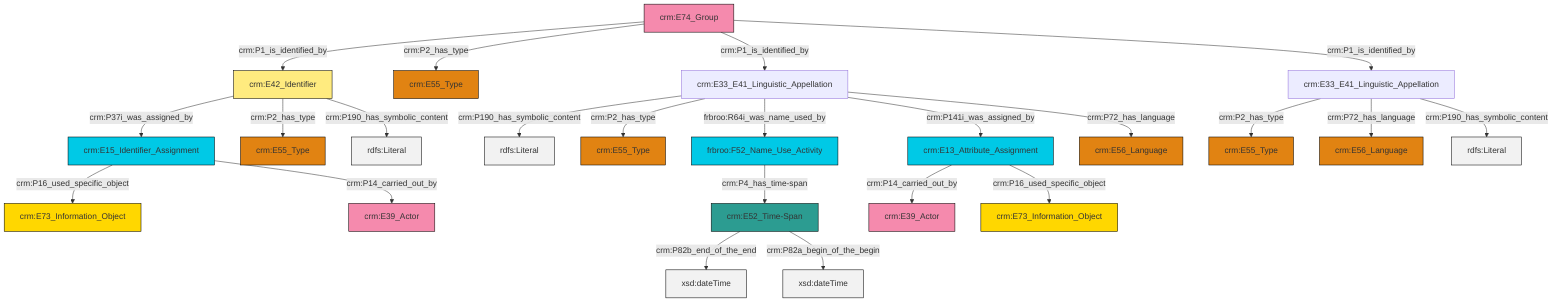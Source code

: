 graph TD
classDef Literal fill:#f2f2f2,stroke:#000000;
classDef CRM_Entity fill:#FFFFFF,stroke:#000000;
classDef Temporal_Entity fill:#00C9E6, stroke:#000000;
classDef Type fill:#E18312, stroke:#000000;
classDef Time-Span fill:#2C9C91, stroke:#000000;
classDef Appellation fill:#FFEB7F, stroke:#000000;
classDef Place fill:#008836, stroke:#000000;
classDef Persistent_Item fill:#B266B2, stroke:#000000;
classDef Conceptual_Object fill:#FFD700, stroke:#000000;
classDef Physical_Thing fill:#D2B48C, stroke:#000000;
classDef Actor fill:#f58aad, stroke:#000000;
classDef PC_Classes fill:#4ce600, stroke:#000000;
classDef Multi fill:#cccccc,stroke:#000000;

2["crm:E15_Identifier_Assignment"]:::Temporal_Entity -->|crm:P16_used_specific_object| 3["crm:E73_Information_Object"]:::Conceptual_Object
7["frbroo:F52_Name_Use_Activity"]:::Temporal_Entity -->|crm:P4_has_time-span| 8["crm:E52_Time-Span"]:::Time-Span
2["crm:E15_Identifier_Assignment"]:::Temporal_Entity -->|crm:P14_carried_out_by| 9["crm:E39_Actor"]:::Actor
10["crm:E33_E41_Linguistic_Appellation"]:::Default -->|crm:P2_has_type| 11["crm:E55_Type"]:::Type
12["crm:E13_Attribute_Assignment"]:::Temporal_Entity -->|crm:P14_carried_out_by| 4["crm:E39_Actor"]:::Actor
16["crm:E42_Identifier"]:::Appellation -->|crm:P37i_was_assigned_by| 2["crm:E15_Identifier_Assignment"]:::Temporal_Entity
16["crm:E42_Identifier"]:::Appellation -->|crm:P2_has_type| 19["crm:E55_Type"]:::Type
16["crm:E42_Identifier"]:::Appellation -->|crm:P190_has_symbolic_content| 20[rdfs:Literal]:::Literal
8["crm:E52_Time-Span"]:::Time-Span -->|crm:P82b_end_of_the_end| 23[xsd:dateTime]:::Literal
26["crm:E33_E41_Linguistic_Appellation"]:::Default -->|crm:P190_has_symbolic_content| 27[rdfs:Literal]:::Literal
26["crm:E33_E41_Linguistic_Appellation"]:::Default -->|crm:P2_has_type| 30["crm:E55_Type"]:::Type
10["crm:E33_E41_Linguistic_Appellation"]:::Default -->|crm:P72_has_language| 33["crm:E56_Language"]:::Type
26["crm:E33_E41_Linguistic_Appellation"]:::Default -->|frbroo:R64i_was_name_used_by| 7["frbroo:F52_Name_Use_Activity"]:::Temporal_Entity
12["crm:E13_Attribute_Assignment"]:::Temporal_Entity -->|crm:P16_used_specific_object| 14["crm:E73_Information_Object"]:::Conceptual_Object
0["crm:E74_Group"]:::Actor -->|crm:P1_is_identified_by| 16["crm:E42_Identifier"]:::Appellation
0["crm:E74_Group"]:::Actor -->|crm:P2_has_type| 24["crm:E55_Type"]:::Type
26["crm:E33_E41_Linguistic_Appellation"]:::Default -->|crm:P141i_was_assigned_by| 12["crm:E13_Attribute_Assignment"]:::Temporal_Entity
8["crm:E52_Time-Span"]:::Time-Span -->|crm:P82a_begin_of_the_begin| 37[xsd:dateTime]:::Literal
26["crm:E33_E41_Linguistic_Appellation"]:::Default -->|crm:P72_has_language| 38["crm:E56_Language"]:::Type
10["crm:E33_E41_Linguistic_Appellation"]:::Default -->|crm:P190_has_symbolic_content| 41[rdfs:Literal]:::Literal
0["crm:E74_Group"]:::Actor -->|crm:P1_is_identified_by| 26["crm:E33_E41_Linguistic_Appellation"]:::Default
0["crm:E74_Group"]:::Actor -->|crm:P1_is_identified_by| 10["crm:E33_E41_Linguistic_Appellation"]:::Default
